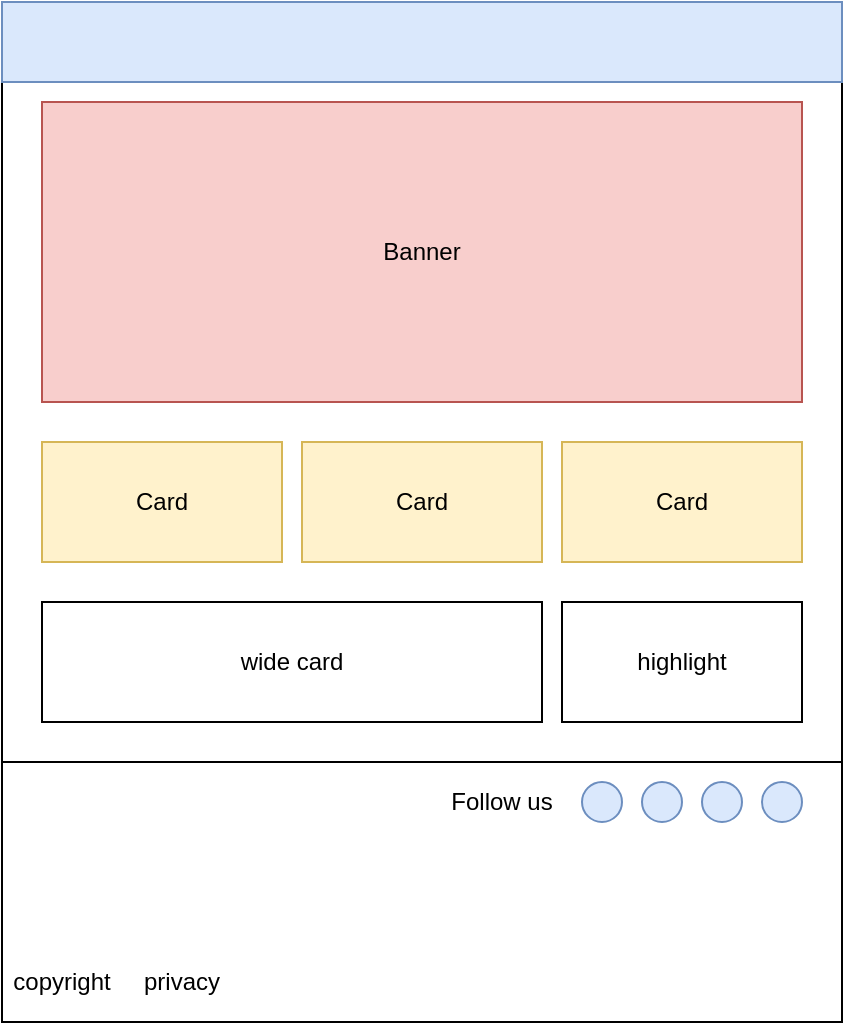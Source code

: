 <mxfile version="13.6.6" type="device"><diagram id="jeYftJah4ywQEmyuP5Hf" name="Page-1"><mxGraphModel dx="951" dy="514" grid="1" gridSize="10" guides="1" tooltips="1" connect="1" arrows="1" fold="1" page="1" pageScale="1" pageWidth="827" pageHeight="1169" math="0" shadow="0"><root><mxCell id="0"/><mxCell id="1" parent="0"/><mxCell id="aAiOtqv2vOmTOVpYZgt6-1" value="" style="rounded=0;whiteSpace=wrap;html=1;" parent="1" vertex="1"><mxGeometry x="20" width="420" height="510" as="geometry"/></mxCell><mxCell id="aAiOtqv2vOmTOVpYZgt6-2" value="" style="rounded=0;whiteSpace=wrap;html=1;fillColor=#dae8fc;strokeColor=#6c8ebf;" parent="1" vertex="1"><mxGeometry x="20" width="420" height="40" as="geometry"/></mxCell><mxCell id="aAiOtqv2vOmTOVpYZgt6-6" value="" style="group" parent="1" vertex="1" connectable="0"><mxGeometry x="40" y="220" width="380" height="60" as="geometry"/></mxCell><mxCell id="aAiOtqv2vOmTOVpYZgt6-3" value="Card" style="rounded=0;whiteSpace=wrap;html=1;fillColor=#fff2cc;strokeColor=#d6b656;" parent="aAiOtqv2vOmTOVpYZgt6-6" vertex="1"><mxGeometry width="120" height="60" as="geometry"/></mxCell><mxCell id="aAiOtqv2vOmTOVpYZgt6-4" value="Card" style="rounded=0;whiteSpace=wrap;html=1;fillColor=#fff2cc;strokeColor=#d6b656;" parent="aAiOtqv2vOmTOVpYZgt6-6" vertex="1"><mxGeometry x="130" width="120" height="60" as="geometry"/></mxCell><mxCell id="aAiOtqv2vOmTOVpYZgt6-5" value="Card" style="rounded=0;whiteSpace=wrap;html=1;fillColor=#fff2cc;strokeColor=#d6b656;" parent="aAiOtqv2vOmTOVpYZgt6-6" vertex="1"><mxGeometry x="260" width="120" height="60" as="geometry"/></mxCell><mxCell id="aAiOtqv2vOmTOVpYZgt6-7" value="Banner" style="rounded=0;whiteSpace=wrap;html=1;fillColor=#f8cecc;strokeColor=#b85450;" parent="1" vertex="1"><mxGeometry x="40" y="50" width="380" height="150" as="geometry"/></mxCell><mxCell id="9Cf3fh9k4FBLAN9hhLni-1" value="wide card" style="rounded=0;whiteSpace=wrap;html=1;" vertex="1" parent="1"><mxGeometry x="40" y="300" width="250" height="60" as="geometry"/></mxCell><mxCell id="9Cf3fh9k4FBLAN9hhLni-2" value="highlight" style="rounded=0;whiteSpace=wrap;html=1;" vertex="1" parent="1"><mxGeometry x="300" y="300" width="120" height="60" as="geometry"/></mxCell><mxCell id="9Cf3fh9k4FBLAN9hhLni-3" value="" style="rounded=0;whiteSpace=wrap;html=1;" vertex="1" parent="1"><mxGeometry x="20" y="380" width="420" height="130" as="geometry"/></mxCell><mxCell id="9Cf3fh9k4FBLAN9hhLni-4" value="copyright" style="text;html=1;strokeColor=none;fillColor=none;align=center;verticalAlign=middle;whiteSpace=wrap;rounded=0;" vertex="1" parent="1"><mxGeometry x="30" y="480" width="40" height="20" as="geometry"/></mxCell><mxCell id="9Cf3fh9k4FBLAN9hhLni-5" value="privacy" style="text;html=1;strokeColor=none;fillColor=none;align=center;verticalAlign=middle;whiteSpace=wrap;rounded=0;" vertex="1" parent="1"><mxGeometry x="90" y="480" width="40" height="20" as="geometry"/></mxCell><mxCell id="9Cf3fh9k4FBLAN9hhLni-6" value="" style="ellipse;whiteSpace=wrap;html=1;aspect=fixed;fillColor=#dae8fc;strokeColor=#6c8ebf;" vertex="1" parent="1"><mxGeometry x="310" y="390" width="20" height="20" as="geometry"/></mxCell><mxCell id="9Cf3fh9k4FBLAN9hhLni-8" value="" style="ellipse;whiteSpace=wrap;html=1;aspect=fixed;fillColor=#dae8fc;strokeColor=#6c8ebf;" vertex="1" parent="1"><mxGeometry x="340" y="390" width="20" height="20" as="geometry"/></mxCell><mxCell id="9Cf3fh9k4FBLAN9hhLni-9" value="" style="ellipse;whiteSpace=wrap;html=1;aspect=fixed;fillColor=#dae8fc;strokeColor=#6c8ebf;" vertex="1" parent="1"><mxGeometry x="370" y="390" width="20" height="20" as="geometry"/></mxCell><mxCell id="9Cf3fh9k4FBLAN9hhLni-10" value="" style="ellipse;whiteSpace=wrap;html=1;aspect=fixed;fillColor=#dae8fc;strokeColor=#6c8ebf;" vertex="1" parent="1"><mxGeometry x="400" y="390" width="20" height="20" as="geometry"/></mxCell><mxCell id="9Cf3fh9k4FBLAN9hhLni-11" value="Follow us" style="text;html=1;strokeColor=none;fillColor=none;align=center;verticalAlign=middle;whiteSpace=wrap;rounded=0;" vertex="1" parent="1"><mxGeometry x="240" y="390" width="60" height="20" as="geometry"/></mxCell></root></mxGraphModel></diagram></mxfile>